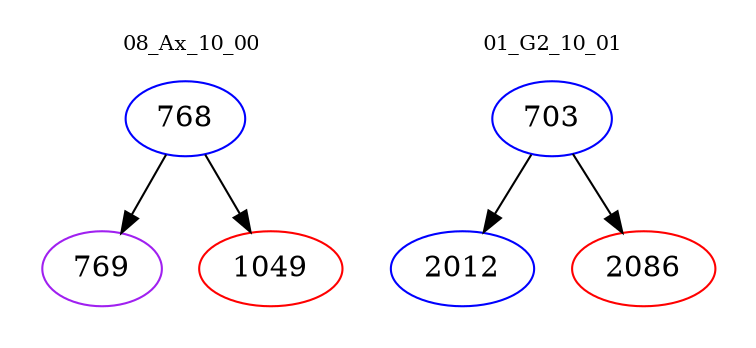 digraph{
subgraph cluster_0 {
color = white
label = "08_Ax_10_00";
fontsize=10;
T0_768 [label="768", color="blue"]
T0_768 -> T0_769 [color="black"]
T0_769 [label="769", color="purple"]
T0_768 -> T0_1049 [color="black"]
T0_1049 [label="1049", color="red"]
}
subgraph cluster_1 {
color = white
label = "01_G2_10_01";
fontsize=10;
T1_703 [label="703", color="blue"]
T1_703 -> T1_2012 [color="black"]
T1_2012 [label="2012", color="blue"]
T1_703 -> T1_2086 [color="black"]
T1_2086 [label="2086", color="red"]
}
}
